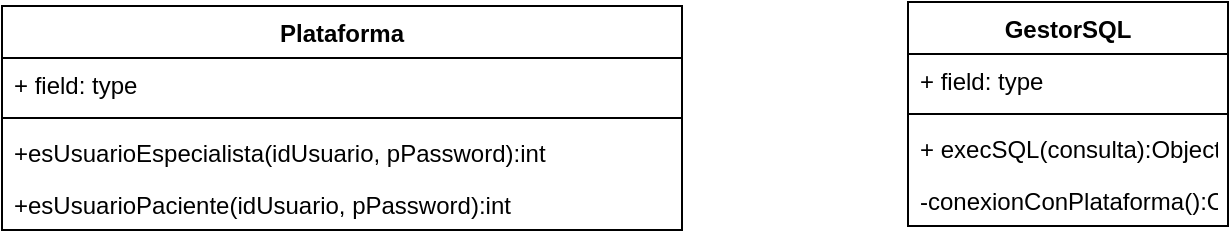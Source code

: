 <mxfile version="14.6.12" type="device"><diagram id="bTxnl6Gj8wP0MlunCI_s" name="Page-1"><mxGraphModel dx="1422" dy="794" grid="0" gridSize="10" guides="1" tooltips="1" connect="1" arrows="1" fold="1" page="1" pageScale="1" pageWidth="827" pageHeight="1169" math="0" shadow="0"><root><mxCell id="0"/><mxCell id="1" parent="0"/><mxCell id="cXdiP5nFBhsocx00V7tc-1" value="Plataforma" style="swimlane;fontStyle=1;align=center;verticalAlign=top;childLayout=stackLayout;horizontal=1;startSize=26;horizontalStack=0;resizeParent=1;resizeParentMax=0;resizeLast=0;collapsible=1;marginBottom=0;" vertex="1" parent="1"><mxGeometry x="160" y="67" width="340" height="112" as="geometry"/></mxCell><mxCell id="cXdiP5nFBhsocx00V7tc-2" value="+ field: type" style="text;strokeColor=none;fillColor=none;align=left;verticalAlign=top;spacingLeft=4;spacingRight=4;overflow=hidden;rotatable=0;points=[[0,0.5],[1,0.5]];portConstraint=eastwest;" vertex="1" parent="cXdiP5nFBhsocx00V7tc-1"><mxGeometry y="26" width="340" height="26" as="geometry"/></mxCell><mxCell id="cXdiP5nFBhsocx00V7tc-3" value="" style="line;strokeWidth=1;fillColor=none;align=left;verticalAlign=middle;spacingTop=-1;spacingLeft=3;spacingRight=3;rotatable=0;labelPosition=right;points=[];portConstraint=eastwest;" vertex="1" parent="cXdiP5nFBhsocx00V7tc-1"><mxGeometry y="52" width="340" height="8" as="geometry"/></mxCell><mxCell id="cXdiP5nFBhsocx00V7tc-4" value="+esUsuarioEspecialista(idUsuario, pPassword):int" style="text;strokeColor=none;fillColor=none;align=left;verticalAlign=top;spacingLeft=4;spacingRight=4;overflow=hidden;rotatable=0;points=[[0,0.5],[1,0.5]];portConstraint=eastwest;" vertex="1" parent="cXdiP5nFBhsocx00V7tc-1"><mxGeometry y="60" width="340" height="26" as="geometry"/></mxCell><mxCell id="cXdiP5nFBhsocx00V7tc-9" value="+esUsuarioPaciente(idUsuario, pPassword):int" style="text;strokeColor=none;fillColor=none;align=left;verticalAlign=top;spacingLeft=4;spacingRight=4;overflow=hidden;rotatable=0;points=[[0,0.5],[1,0.5]];portConstraint=eastwest;" vertex="1" parent="cXdiP5nFBhsocx00V7tc-1"><mxGeometry y="86" width="340" height="26" as="geometry"/></mxCell><mxCell id="cXdiP5nFBhsocx00V7tc-5" value="GestorSQL" style="swimlane;fontStyle=1;align=center;verticalAlign=top;childLayout=stackLayout;horizontal=1;startSize=26;horizontalStack=0;resizeParent=1;resizeParentMax=0;resizeLast=0;collapsible=1;marginBottom=0;" vertex="1" parent="1"><mxGeometry x="613" y="65" width="160" height="112" as="geometry"/></mxCell><mxCell id="cXdiP5nFBhsocx00V7tc-6" value="+ field: type" style="text;strokeColor=none;fillColor=none;align=left;verticalAlign=top;spacingLeft=4;spacingRight=4;overflow=hidden;rotatable=0;points=[[0,0.5],[1,0.5]];portConstraint=eastwest;" vertex="1" parent="cXdiP5nFBhsocx00V7tc-5"><mxGeometry y="26" width="160" height="26" as="geometry"/></mxCell><mxCell id="cXdiP5nFBhsocx00V7tc-7" value="" style="line;strokeWidth=1;fillColor=none;align=left;verticalAlign=middle;spacingTop=-1;spacingLeft=3;spacingRight=3;rotatable=0;labelPosition=right;points=[];portConstraint=eastwest;" vertex="1" parent="cXdiP5nFBhsocx00V7tc-5"><mxGeometry y="52" width="160" height="8" as="geometry"/></mxCell><mxCell id="cXdiP5nFBhsocx00V7tc-8" value="+ execSQL(consulta):Object" style="text;strokeColor=none;fillColor=none;align=left;verticalAlign=top;spacingLeft=4;spacingRight=4;overflow=hidden;rotatable=0;points=[[0,0.5],[1,0.5]];portConstraint=eastwest;" vertex="1" parent="cXdiP5nFBhsocx00V7tc-5"><mxGeometry y="60" width="160" height="26" as="geometry"/></mxCell><mxCell id="cXdiP5nFBhsocx00V7tc-10" value="-conexionConPlataforma():Object" style="text;strokeColor=none;fillColor=none;align=left;verticalAlign=top;spacingLeft=4;spacingRight=4;overflow=hidden;rotatable=0;points=[[0,0.5],[1,0.5]];portConstraint=eastwest;" vertex="1" parent="cXdiP5nFBhsocx00V7tc-5"><mxGeometry y="86" width="160" height="26" as="geometry"/></mxCell></root></mxGraphModel></diagram></mxfile>